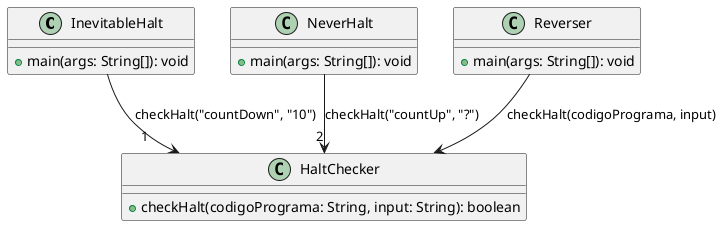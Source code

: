 @startuml

class InevitableHalt {
    +main(args: String[]): void
}

class NeverHalt {
    +main(args: String[]): void
}

class HaltChecker {
    +checkHalt(codigoPrograma: String, input: String): boolean
}

class Reverser {
    +main(args: String[]): void
}

InevitableHalt --> "1" HaltChecker: checkHalt("countDown", "10")
NeverHalt --> "2" HaltChecker: checkHalt("countUp", "?")
Reverser --> HaltChecker: checkHalt(codigoPrograma, input)

@enduml

